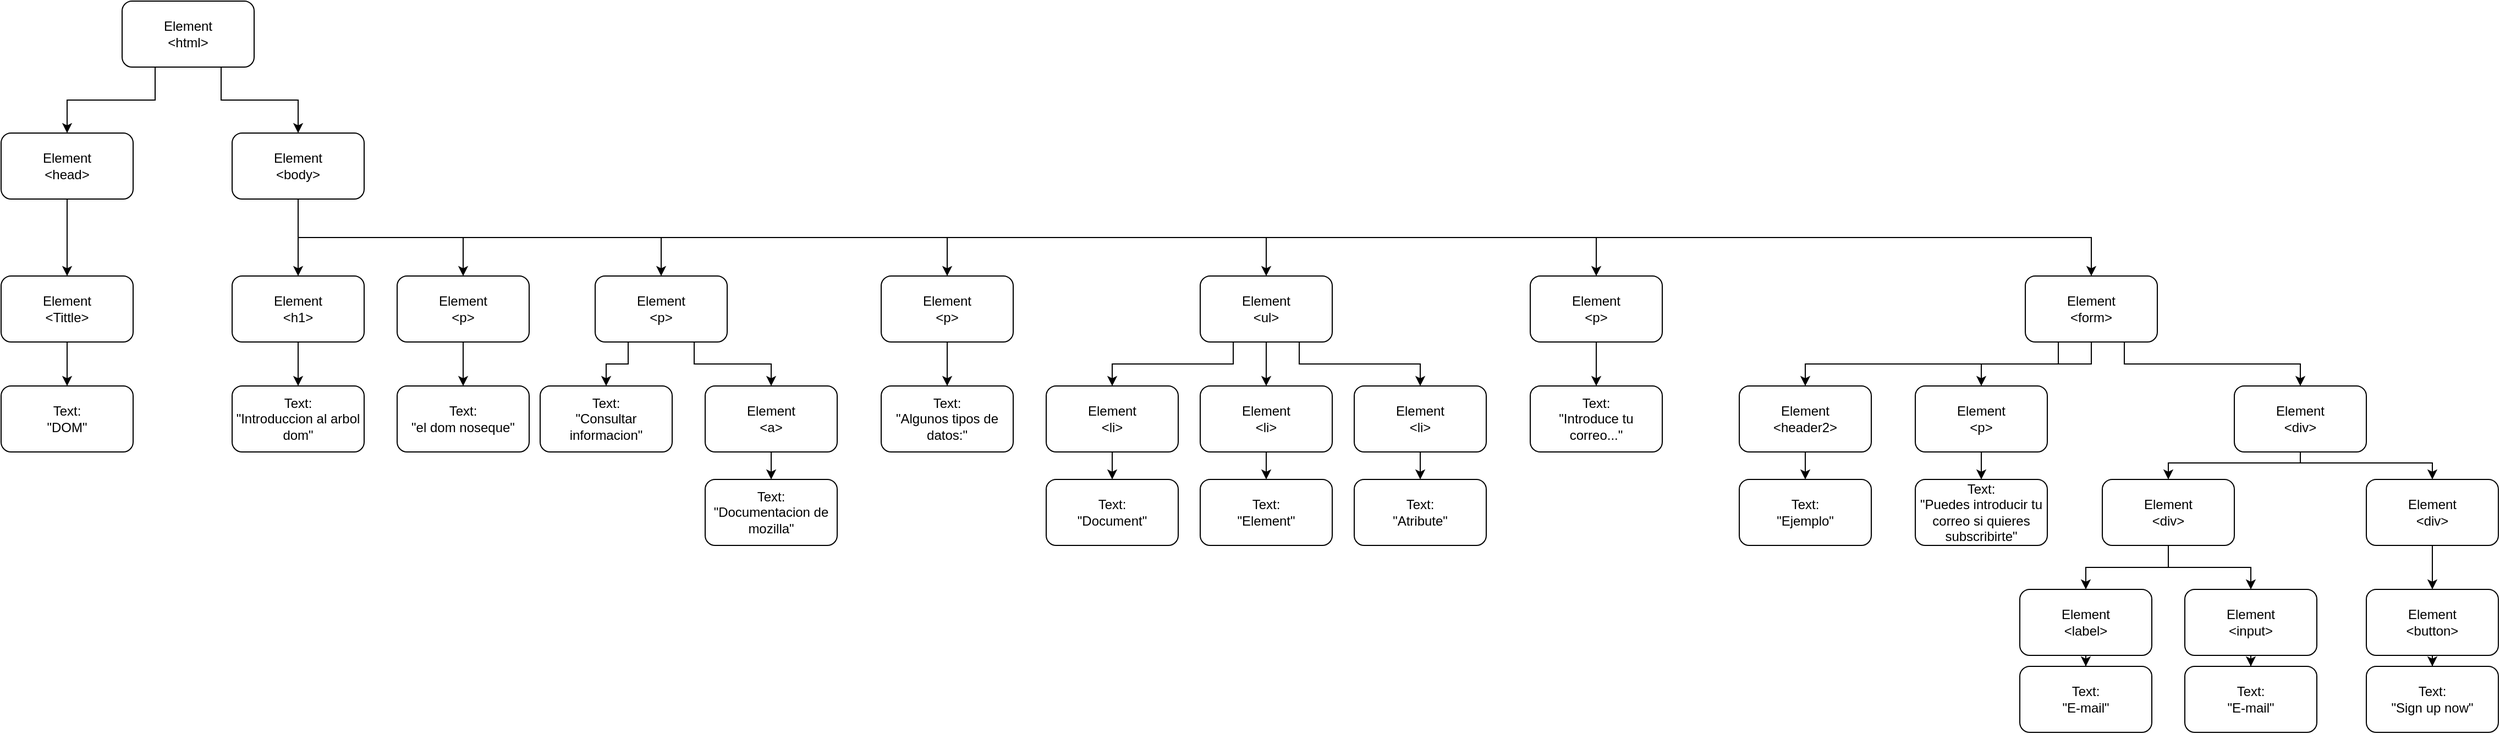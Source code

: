 <mxfile version="17.2.4" type="device"><diagram name="Page-1" id="42789a77-a242-8287-6e28-9cd8cfd52e62"><mxGraphModel dx="1662" dy="865" grid="1" gridSize="10" guides="1" tooltips="1" connect="1" arrows="1" fold="1" page="1" pageScale="1" pageWidth="1100" pageHeight="850" background="none" math="0" shadow="0"><root><mxCell id="0"/><mxCell id="1" parent="0"/><mxCell id="SZl1DyQYYQN8JNvElucx-47" style="edgeStyle=orthogonalEdgeStyle;rounded=0;orthogonalLoop=1;jettySize=auto;html=1;exitX=0.5;exitY=1;exitDx=0;exitDy=0;entryX=0.5;entryY=0;entryDx=0;entryDy=0;" edge="1" parent="1" source="bdHRZGffx59BT9oN9g3U-5" target="bdHRZGffx59BT9oN9g3U-9"><mxGeometry relative="1" as="geometry"/></mxCell><mxCell id="bdHRZGffx59BT9oN9g3U-5" value="&lt;div&gt;Element&lt;/div&gt;&amp;lt;Tittle&amp;gt;" style="rounded=1;whiteSpace=wrap;html=1;" parent="1" vertex="1"><mxGeometry x="290" y="310" width="120" height="60" as="geometry"/></mxCell><mxCell id="bdHRZGffx59BT9oN9g3U-11" style="edgeStyle=orthogonalEdgeStyle;rounded=0;orthogonalLoop=1;jettySize=auto;html=1;entryX=0.5;entryY=0;entryDx=0;entryDy=0;" parent="1" source="bdHRZGffx59BT9oN9g3U-7" edge="1"><mxGeometry relative="1" as="geometry"><mxPoint x="350" y="310" as="targetPoint"/></mxGeometry></mxCell><mxCell id="bdHRZGffx59BT9oN9g3U-7" value="&lt;div&gt;Element&lt;/div&gt;&lt;div&gt;&amp;lt;head&amp;gt;&lt;br&gt;&lt;/div&gt;" style="rounded=1;whiteSpace=wrap;html=1;" parent="1" vertex="1"><mxGeometry x="290" y="180" width="120" height="60" as="geometry"/></mxCell><mxCell id="bdHRZGffx59BT9oN9g3U-10" style="edgeStyle=orthogonalEdgeStyle;rounded=0;orthogonalLoop=1;jettySize=auto;html=1;exitX=0.25;exitY=1;exitDx=0;exitDy=0;entryX=0.5;entryY=0;entryDx=0;entryDy=0;" parent="1" source="bdHRZGffx59BT9oN9g3U-8" target="bdHRZGffx59BT9oN9g3U-7" edge="1"><mxGeometry relative="1" as="geometry"/></mxCell><mxCell id="bdHRZGffx59BT9oN9g3U-25" style="edgeStyle=orthogonalEdgeStyle;rounded=0;orthogonalLoop=1;jettySize=auto;html=1;exitX=0.75;exitY=1;exitDx=0;exitDy=0;entryX=0.5;entryY=0;entryDx=0;entryDy=0;" parent="1" source="bdHRZGffx59BT9oN9g3U-8" target="bdHRZGffx59BT9oN9g3U-14" edge="1"><mxGeometry relative="1" as="geometry"/></mxCell><mxCell id="bdHRZGffx59BT9oN9g3U-8" value="&lt;div&gt;Element&lt;/div&gt;&lt;div&gt;&amp;lt;html&amp;gt;&lt;br&gt;&lt;/div&gt;" style="rounded=1;whiteSpace=wrap;html=1;" parent="1" vertex="1"><mxGeometry x="400" y="60" width="120" height="60" as="geometry"/></mxCell><mxCell id="bdHRZGffx59BT9oN9g3U-9" value="&lt;div&gt;Text:&lt;/div&gt;&lt;div&gt;&quot;DOM&quot;&lt;br&gt;&lt;/div&gt;" style="rounded=1;whiteSpace=wrap;html=1;" parent="1" vertex="1"><mxGeometry x="290.0" y="410" width="120" height="60" as="geometry"/></mxCell><mxCell id="bdHRZGffx59BT9oN9g3U-18" style="edgeStyle=orthogonalEdgeStyle;rounded=0;orthogonalLoop=1;jettySize=auto;html=1;exitX=0.25;exitY=1;exitDx=0;exitDy=0;" parent="1" source="bdHRZGffx59BT9oN9g3U-12" target="bdHRZGffx59BT9oN9g3U-17" edge="1"><mxGeometry relative="1" as="geometry"><Array as="points"><mxPoint x="560" y="370"/></Array></mxGeometry></mxCell><mxCell id="bdHRZGffx59BT9oN9g3U-12" value="&lt;div&gt;Element&lt;/div&gt;&amp;lt;h1&amp;gt;" style="rounded=1;whiteSpace=wrap;html=1;" parent="1" vertex="1"><mxGeometry x="500" y="310" width="120" height="60" as="geometry"/></mxCell><mxCell id="bdHRZGffx59BT9oN9g3U-13" style="edgeStyle=orthogonalEdgeStyle;rounded=0;orthogonalLoop=1;jettySize=auto;html=1;entryX=0.5;entryY=0;entryDx=0;entryDy=0;" parent="1" source="bdHRZGffx59BT9oN9g3U-14" edge="1"><mxGeometry relative="1" as="geometry"><mxPoint x="560" y="310" as="targetPoint"/></mxGeometry></mxCell><mxCell id="SZl1DyQYYQN8JNvElucx-31" style="edgeStyle=orthogonalEdgeStyle;rounded=0;orthogonalLoop=1;jettySize=auto;html=1;exitX=0.5;exitY=1;exitDx=0;exitDy=0;entryX=0.5;entryY=0;entryDx=0;entryDy=0;" edge="1" parent="1" source="bdHRZGffx59BT9oN9g3U-14" target="bdHRZGffx59BT9oN9g3U-20"><mxGeometry relative="1" as="geometry"/></mxCell><mxCell id="SZl1DyQYYQN8JNvElucx-32" style="edgeStyle=orthogonalEdgeStyle;rounded=0;orthogonalLoop=1;jettySize=auto;html=1;exitX=0.5;exitY=1;exitDx=0;exitDy=0;entryX=0.5;entryY=0;entryDx=0;entryDy=0;" edge="1" parent="1" source="bdHRZGffx59BT9oN9g3U-14" target="bdHRZGffx59BT9oN9g3U-29"><mxGeometry relative="1" as="geometry"/></mxCell><mxCell id="SZl1DyQYYQN8JNvElucx-43" style="edgeStyle=orthogonalEdgeStyle;rounded=0;orthogonalLoop=1;jettySize=auto;html=1;exitX=0.5;exitY=1;exitDx=0;exitDy=0;" edge="1" parent="1" source="bdHRZGffx59BT9oN9g3U-14" target="bdHRZGffx59BT9oN9g3U-35"><mxGeometry relative="1" as="geometry"/></mxCell><mxCell id="SZl1DyQYYQN8JNvElucx-44" style="edgeStyle=orthogonalEdgeStyle;rounded=0;orthogonalLoop=1;jettySize=auto;html=1;exitX=0.5;exitY=1;exitDx=0;exitDy=0;entryX=0.5;entryY=0;entryDx=0;entryDy=0;" edge="1" parent="1" source="bdHRZGffx59BT9oN9g3U-14" target="bdHRZGffx59BT9oN9g3U-38"><mxGeometry relative="1" as="geometry"/></mxCell><mxCell id="SZl1DyQYYQN8JNvElucx-45" style="edgeStyle=orthogonalEdgeStyle;rounded=0;orthogonalLoop=1;jettySize=auto;html=1;exitX=0.5;exitY=1;exitDx=0;exitDy=0;" edge="1" parent="1" source="bdHRZGffx59BT9oN9g3U-14" target="bdHRZGffx59BT9oN9g3U-58"><mxGeometry relative="1" as="geometry"/></mxCell><mxCell id="SZl1DyQYYQN8JNvElucx-46" style="edgeStyle=orthogonalEdgeStyle;rounded=0;orthogonalLoop=1;jettySize=auto;html=1;exitX=0.5;exitY=1;exitDx=0;exitDy=0;entryX=0.5;entryY=0;entryDx=0;entryDy=0;" edge="1" parent="1" source="bdHRZGffx59BT9oN9g3U-14" target="bdHRZGffx59BT9oN9g3U-62"><mxGeometry relative="1" as="geometry"/></mxCell><mxCell id="bdHRZGffx59BT9oN9g3U-14" value="&lt;div&gt;Element&lt;/div&gt;&lt;div&gt;&amp;lt;body&amp;gt;&lt;br&gt;&lt;/div&gt;" style="rounded=1;whiteSpace=wrap;html=1;" parent="1" vertex="1"><mxGeometry x="500" y="180" width="120" height="60" as="geometry"/></mxCell><mxCell id="bdHRZGffx59BT9oN9g3U-17" value="&lt;div&gt;Text:&lt;/div&gt;&lt;div&gt;&quot;Introduccion al arbol dom&quot;&lt;br&gt;&lt;/div&gt;" style="rounded=1;whiteSpace=wrap;html=1;" parent="1" vertex="1"><mxGeometry x="500" y="410" width="120" height="60" as="geometry"/></mxCell><mxCell id="bdHRZGffx59BT9oN9g3U-19" style="edgeStyle=orthogonalEdgeStyle;rounded=0;orthogonalLoop=1;jettySize=auto;html=1;exitX=0.25;exitY=1;exitDx=0;exitDy=0;" parent="1" source="bdHRZGffx59BT9oN9g3U-20" target="bdHRZGffx59BT9oN9g3U-21" edge="1"><mxGeometry relative="1" as="geometry"><Array as="points"><mxPoint x="710" y="370"/></Array></mxGeometry></mxCell><mxCell id="bdHRZGffx59BT9oN9g3U-20" value="&lt;div&gt;Element&lt;/div&gt;&amp;lt;p&amp;gt;" style="rounded=1;whiteSpace=wrap;html=1;" parent="1" vertex="1"><mxGeometry x="650" y="310" width="120" height="60" as="geometry"/></mxCell><mxCell id="bdHRZGffx59BT9oN9g3U-21" value="&lt;div&gt;Text:&lt;/div&gt;&lt;div&gt;&quot;el dom noseque&quot;&lt;br&gt;&lt;/div&gt;" style="rounded=1;whiteSpace=wrap;html=1;" parent="1" vertex="1"><mxGeometry x="650" y="410" width="120" height="60" as="geometry"/></mxCell><mxCell id="bdHRZGffx59BT9oN9g3U-28" style="edgeStyle=orthogonalEdgeStyle;rounded=0;orthogonalLoop=1;jettySize=auto;html=1;exitX=0.25;exitY=1;exitDx=0;exitDy=0;" parent="1" source="bdHRZGffx59BT9oN9g3U-29" target="bdHRZGffx59BT9oN9g3U-30" edge="1"><mxGeometry relative="1" as="geometry"/></mxCell><mxCell id="SZl1DyQYYQN8JNvElucx-34" style="edgeStyle=orthogonalEdgeStyle;rounded=0;orthogonalLoop=1;jettySize=auto;html=1;exitX=0.75;exitY=1;exitDx=0;exitDy=0;" edge="1" parent="1" source="bdHRZGffx59BT9oN9g3U-29" target="bdHRZGffx59BT9oN9g3U-32"><mxGeometry relative="1" as="geometry"/></mxCell><mxCell id="bdHRZGffx59BT9oN9g3U-29" value="&lt;div&gt;Element&lt;/div&gt;&amp;lt;p&amp;gt;" style="rounded=1;whiteSpace=wrap;html=1;" parent="1" vertex="1"><mxGeometry x="830" y="310" width="120" height="60" as="geometry"/></mxCell><mxCell id="bdHRZGffx59BT9oN9g3U-30" value="&lt;div&gt;Text:&lt;/div&gt;&lt;div&gt;&quot;Consultar informacion&quot;&lt;br&gt;&lt;/div&gt;" style="rounded=1;whiteSpace=wrap;html=1;" parent="1" vertex="1"><mxGeometry x="780" y="410" width="120" height="60" as="geometry"/></mxCell><mxCell id="SZl1DyQYYQN8JNvElucx-35" style="edgeStyle=orthogonalEdgeStyle;rounded=0;orthogonalLoop=1;jettySize=auto;html=1;exitX=0.5;exitY=1;exitDx=0;exitDy=0;entryX=0.5;entryY=0;entryDx=0;entryDy=0;" edge="1" parent="1" source="bdHRZGffx59BT9oN9g3U-32" target="bdHRZGffx59BT9oN9g3U-33"><mxGeometry relative="1" as="geometry"/></mxCell><mxCell id="bdHRZGffx59BT9oN9g3U-32" value="&lt;div&gt;Element&lt;/div&gt;&amp;lt;a&amp;gt;" style="rounded=1;whiteSpace=wrap;html=1;" parent="1" vertex="1"><mxGeometry x="930" y="410" width="120" height="60" as="geometry"/></mxCell><mxCell id="bdHRZGffx59BT9oN9g3U-33" value="&lt;div&gt;Text:&lt;/div&gt;&lt;div&gt;&quot;Documentacion de mozilla&quot;&lt;br&gt;&lt;/div&gt;" style="rounded=1;whiteSpace=wrap;html=1;" parent="1" vertex="1"><mxGeometry x="930" y="495" width="120" height="60" as="geometry"/></mxCell><mxCell id="bdHRZGffx59BT9oN9g3U-34" style="edgeStyle=orthogonalEdgeStyle;rounded=0;orthogonalLoop=1;jettySize=auto;html=1;exitX=0.5;exitY=1;exitDx=0;exitDy=0;" parent="1" source="bdHRZGffx59BT9oN9g3U-35" target="bdHRZGffx59BT9oN9g3U-36" edge="1"><mxGeometry relative="1" as="geometry"/></mxCell><mxCell id="bdHRZGffx59BT9oN9g3U-35" value="&lt;div&gt;Element&lt;/div&gt;&amp;lt;p&amp;gt;" style="rounded=1;whiteSpace=wrap;html=1;" parent="1" vertex="1"><mxGeometry x="1090" y="310" width="120" height="60" as="geometry"/></mxCell><mxCell id="bdHRZGffx59BT9oN9g3U-36" value="&lt;div&gt;Text:&lt;/div&gt;&lt;div&gt;&quot;Algunos tipos de datos:&quot;&lt;br&gt;&lt;/div&gt;" style="rounded=1;whiteSpace=wrap;html=1;" parent="1" vertex="1"><mxGeometry x="1090" y="410" width="120" height="60" as="geometry"/></mxCell><mxCell id="bdHRZGffx59BT9oN9g3U-37" style="edgeStyle=orthogonalEdgeStyle;rounded=0;orthogonalLoop=1;jettySize=auto;html=1;exitX=0.25;exitY=1;exitDx=0;exitDy=0;" parent="1" source="bdHRZGffx59BT9oN9g3U-38" target="bdHRZGffx59BT9oN9g3U-39" edge="1"><mxGeometry relative="1" as="geometry"/></mxCell><mxCell id="bdHRZGffx59BT9oN9g3U-54" style="edgeStyle=orthogonalEdgeStyle;rounded=0;orthogonalLoop=1;jettySize=auto;html=1;exitX=0.5;exitY=1;exitDx=0;exitDy=0;entryX=0.5;entryY=0;entryDx=0;entryDy=0;" parent="1" source="bdHRZGffx59BT9oN9g3U-38" target="bdHRZGffx59BT9oN9g3U-52" edge="1"><mxGeometry relative="1" as="geometry"/></mxCell><mxCell id="bdHRZGffx59BT9oN9g3U-55" style="edgeStyle=orthogonalEdgeStyle;rounded=0;orthogonalLoop=1;jettySize=auto;html=1;exitX=0.75;exitY=1;exitDx=0;exitDy=0;" parent="1" source="bdHRZGffx59BT9oN9g3U-38" target="bdHRZGffx59BT9oN9g3U-49" edge="1"><mxGeometry relative="1" as="geometry"/></mxCell><mxCell id="bdHRZGffx59BT9oN9g3U-38" value="&lt;div&gt;Element&lt;/div&gt;&amp;lt;ul&amp;gt;" style="rounded=1;whiteSpace=wrap;html=1;" parent="1" vertex="1"><mxGeometry x="1380" y="310" width="120" height="60" as="geometry"/></mxCell><mxCell id="bdHRZGffx59BT9oN9g3U-47" style="edgeStyle=orthogonalEdgeStyle;rounded=0;orthogonalLoop=1;jettySize=auto;html=1;exitX=0.5;exitY=1;exitDx=0;exitDy=0;" parent="1" source="bdHRZGffx59BT9oN9g3U-39" target="bdHRZGffx59BT9oN9g3U-45" edge="1"><mxGeometry relative="1" as="geometry"/></mxCell><mxCell id="bdHRZGffx59BT9oN9g3U-39" value="&lt;div&gt;Element&lt;/div&gt;&lt;div&gt;&amp;lt;li&amp;gt;&lt;br&gt;&lt;/div&gt;" style="rounded=1;whiteSpace=wrap;html=1;" parent="1" vertex="1"><mxGeometry x="1240" y="410" width="120" height="60" as="geometry"/></mxCell><mxCell id="bdHRZGffx59BT9oN9g3U-45" value="&lt;div&gt;Text:&lt;/div&gt;&lt;div&gt;&quot;Document&quot;&lt;br&gt;&lt;/div&gt;" style="rounded=1;whiteSpace=wrap;html=1;" parent="1" vertex="1"><mxGeometry x="1240" y="495" width="120" height="60" as="geometry"/></mxCell><mxCell id="bdHRZGffx59BT9oN9g3U-48" style="edgeStyle=orthogonalEdgeStyle;rounded=0;orthogonalLoop=1;jettySize=auto;html=1;exitX=0.5;exitY=1;exitDx=0;exitDy=0;" parent="1" source="bdHRZGffx59BT9oN9g3U-49" target="bdHRZGffx59BT9oN9g3U-50" edge="1"><mxGeometry relative="1" as="geometry"/></mxCell><mxCell id="bdHRZGffx59BT9oN9g3U-49" value="&lt;div&gt;Element&lt;/div&gt;&lt;div&gt;&amp;lt;li&amp;gt;&lt;br&gt;&lt;/div&gt;" style="rounded=1;whiteSpace=wrap;html=1;" parent="1" vertex="1"><mxGeometry x="1520" y="410" width="120" height="60" as="geometry"/></mxCell><mxCell id="bdHRZGffx59BT9oN9g3U-50" value="&lt;div&gt;Text:&lt;/div&gt;&lt;div&gt;&quot;Atribute&quot;&lt;br&gt;&lt;/div&gt;" style="rounded=1;whiteSpace=wrap;html=1;" parent="1" vertex="1"><mxGeometry x="1520" y="495" width="120" height="60" as="geometry"/></mxCell><mxCell id="bdHRZGffx59BT9oN9g3U-51" style="edgeStyle=orthogonalEdgeStyle;rounded=0;orthogonalLoop=1;jettySize=auto;html=1;exitX=0.5;exitY=1;exitDx=0;exitDy=0;" parent="1" source="bdHRZGffx59BT9oN9g3U-52" target="bdHRZGffx59BT9oN9g3U-53" edge="1"><mxGeometry relative="1" as="geometry"/></mxCell><mxCell id="bdHRZGffx59BT9oN9g3U-52" value="&lt;div&gt;Element&lt;/div&gt;&lt;div&gt;&amp;lt;li&amp;gt;&lt;br&gt;&lt;/div&gt;" style="rounded=1;whiteSpace=wrap;html=1;" parent="1" vertex="1"><mxGeometry x="1380" y="410" width="120" height="60" as="geometry"/></mxCell><mxCell id="bdHRZGffx59BT9oN9g3U-53" value="&lt;div&gt;Text:&lt;/div&gt;&lt;div&gt;&quot;Element&quot;&lt;br&gt;&lt;/div&gt;" style="rounded=1;whiteSpace=wrap;html=1;" parent="1" vertex="1"><mxGeometry x="1380" y="495" width="120" height="60" as="geometry"/></mxCell><mxCell id="bdHRZGffx59BT9oN9g3U-57" style="edgeStyle=orthogonalEdgeStyle;rounded=0;orthogonalLoop=1;jettySize=auto;html=1;exitX=0.25;exitY=1;exitDx=0;exitDy=0;" parent="1" source="bdHRZGffx59BT9oN9g3U-58" target="bdHRZGffx59BT9oN9g3U-59" edge="1"><mxGeometry relative="1" as="geometry"><Array as="points"><mxPoint x="1740" y="370"/></Array></mxGeometry></mxCell><mxCell id="bdHRZGffx59BT9oN9g3U-58" value="&lt;div&gt;Element&lt;/div&gt;&amp;lt;p&amp;gt;" style="rounded=1;whiteSpace=wrap;html=1;" parent="1" vertex="1"><mxGeometry x="1680" y="310" width="120" height="60" as="geometry"/></mxCell><mxCell id="bdHRZGffx59BT9oN9g3U-59" value="&lt;div&gt;Text:&lt;/div&gt;&lt;div&gt;&quot;Introduce tu correo...&quot;&lt;br&gt;&lt;/div&gt;" style="rounded=1;whiteSpace=wrap;html=1;" parent="1" vertex="1"><mxGeometry x="1680" y="410" width="120" height="60" as="geometry"/></mxCell><mxCell id="bdHRZGffx59BT9oN9g3U-61" style="edgeStyle=orthogonalEdgeStyle;rounded=0;orthogonalLoop=1;jettySize=auto;html=1;exitX=0.25;exitY=1;exitDx=0;exitDy=0;" parent="1" source="bdHRZGffx59BT9oN9g3U-62" target="bdHRZGffx59BT9oN9g3U-63" edge="1"><mxGeometry relative="1" as="geometry"/></mxCell><mxCell id="SZl1DyQYYQN8JNvElucx-30" style="edgeStyle=orthogonalEdgeStyle;rounded=0;orthogonalLoop=1;jettySize=auto;html=1;exitX=0.75;exitY=1;exitDx=0;exitDy=0;" edge="1" parent="1" source="bdHRZGffx59BT9oN9g3U-62" target="SZl1DyQYYQN8JNvElucx-5"><mxGeometry relative="1" as="geometry"/></mxCell><mxCell id="SZl1DyQYYQN8JNvElucx-38" style="edgeStyle=orthogonalEdgeStyle;rounded=0;orthogonalLoop=1;jettySize=auto;html=1;exitX=0.5;exitY=1;exitDx=0;exitDy=0;entryX=0.5;entryY=0;entryDx=0;entryDy=0;" edge="1" parent="1" source="bdHRZGffx59BT9oN9g3U-62" target="SZl1DyQYYQN8JNvElucx-4"><mxGeometry relative="1" as="geometry"/></mxCell><mxCell id="bdHRZGffx59BT9oN9g3U-62" value="&lt;div&gt;Element&lt;/div&gt;&amp;lt;form&amp;gt;" style="rounded=1;whiteSpace=wrap;html=1;" parent="1" vertex="1"><mxGeometry x="2130" y="310" width="120" height="60" as="geometry"/></mxCell><mxCell id="SZl1DyQYYQN8JNvElucx-36" style="edgeStyle=orthogonalEdgeStyle;rounded=0;orthogonalLoop=1;jettySize=auto;html=1;exitX=0.5;exitY=1;exitDx=0;exitDy=0;entryX=0.5;entryY=0;entryDx=0;entryDy=0;" edge="1" parent="1" source="bdHRZGffx59BT9oN9g3U-63" target="bdHRZGffx59BT9oN9g3U-65"><mxGeometry relative="1" as="geometry"/></mxCell><mxCell id="bdHRZGffx59BT9oN9g3U-63" value="&lt;div&gt;Element&lt;/div&gt;&lt;div&gt;&amp;lt;header2&amp;gt;&lt;br&gt;&lt;/div&gt;" style="rounded=1;whiteSpace=wrap;html=1;" parent="1" vertex="1"><mxGeometry x="1870" y="410" width="120" height="60" as="geometry"/></mxCell><mxCell id="bdHRZGffx59BT9oN9g3U-65" value="&lt;div&gt;Text:&lt;/div&gt;&lt;div&gt;&quot;Ejemplo&quot;&lt;br&gt;&lt;/div&gt;" style="rounded=1;whiteSpace=wrap;html=1;" parent="1" vertex="1"><mxGeometry x="1870" y="495" width="120" height="60" as="geometry"/></mxCell><mxCell id="bdHRZGffx59BT9oN9g3U-66" value="&lt;div&gt;Text:&lt;/div&gt;&lt;div&gt;&quot;Puedes introducir tu correo si quieres subscribirte&quot;&lt;br&gt;&lt;/div&gt;" style="rounded=1;whiteSpace=wrap;html=1;" parent="1" vertex="1"><mxGeometry x="2030" y="495" width="120" height="60" as="geometry"/></mxCell><mxCell id="SZl1DyQYYQN8JNvElucx-37" style="edgeStyle=orthogonalEdgeStyle;rounded=0;orthogonalLoop=1;jettySize=auto;html=1;exitX=0.5;exitY=1;exitDx=0;exitDy=0;" edge="1" parent="1" source="SZl1DyQYYQN8JNvElucx-4" target="bdHRZGffx59BT9oN9g3U-66"><mxGeometry relative="1" as="geometry"/></mxCell><mxCell id="SZl1DyQYYQN8JNvElucx-4" value="&lt;div&gt;Element&lt;/div&gt;&amp;lt;p&amp;gt;" style="rounded=1;whiteSpace=wrap;html=1;" vertex="1" parent="1"><mxGeometry x="2030" y="410" width="120" height="60" as="geometry"/></mxCell><mxCell id="SZl1DyQYYQN8JNvElucx-40" style="edgeStyle=orthogonalEdgeStyle;rounded=0;orthogonalLoop=1;jettySize=auto;html=1;exitX=0.5;exitY=1;exitDx=0;exitDy=0;entryX=0.5;entryY=0;entryDx=0;entryDy=0;" edge="1" parent="1" source="SZl1DyQYYQN8JNvElucx-5" target="SZl1DyQYYQN8JNvElucx-7"><mxGeometry relative="1" as="geometry"><Array as="points"><mxPoint x="2380" y="480"/><mxPoint x="2260" y="480"/></Array></mxGeometry></mxCell><mxCell id="SZl1DyQYYQN8JNvElucx-41" style="edgeStyle=orthogonalEdgeStyle;rounded=0;orthogonalLoop=1;jettySize=auto;html=1;exitX=0.5;exitY=1;exitDx=0;exitDy=0;entryX=0.5;entryY=0;entryDx=0;entryDy=0;" edge="1" parent="1" source="SZl1DyQYYQN8JNvElucx-5" target="SZl1DyQYYQN8JNvElucx-21"><mxGeometry relative="1" as="geometry"><Array as="points"><mxPoint x="2380" y="480"/><mxPoint x="2500" y="480"/></Array></mxGeometry></mxCell><mxCell id="SZl1DyQYYQN8JNvElucx-5" value="&lt;div&gt;Element&lt;/div&gt;&amp;lt;div&amp;gt;" style="rounded=1;whiteSpace=wrap;html=1;" vertex="1" parent="1"><mxGeometry x="2320" y="410" width="120" height="60" as="geometry"/></mxCell><mxCell id="SZl1DyQYYQN8JNvElucx-12" style="edgeStyle=orthogonalEdgeStyle;rounded=0;orthogonalLoop=1;jettySize=auto;html=1;exitX=0.5;exitY=1;exitDx=0;exitDy=0;entryX=0.5;entryY=0;entryDx=0;entryDy=0;" edge="1" parent="1" source="SZl1DyQYYQN8JNvElucx-7" target="SZl1DyQYYQN8JNvElucx-8"><mxGeometry relative="1" as="geometry"/></mxCell><mxCell id="SZl1DyQYYQN8JNvElucx-18" style="edgeStyle=orthogonalEdgeStyle;rounded=0;orthogonalLoop=1;jettySize=auto;html=1;exitX=0.5;exitY=1;exitDx=0;exitDy=0;entryX=0.5;entryY=0;entryDx=0;entryDy=0;" edge="1" parent="1" source="SZl1DyQYYQN8JNvElucx-7" target="SZl1DyQYYQN8JNvElucx-16"><mxGeometry relative="1" as="geometry"/></mxCell><mxCell id="SZl1DyQYYQN8JNvElucx-7" value="&lt;div&gt;Element&lt;/div&gt;&amp;lt;div&amp;gt;" style="rounded=1;whiteSpace=wrap;html=1;" vertex="1" parent="1"><mxGeometry x="2200" y="495" width="120" height="60" as="geometry"/></mxCell><mxCell id="SZl1DyQYYQN8JNvElucx-13" style="edgeStyle=orthogonalEdgeStyle;rounded=0;orthogonalLoop=1;jettySize=auto;html=1;" edge="1" parent="1" source="SZl1DyQYYQN8JNvElucx-8" target="SZl1DyQYYQN8JNvElucx-9"><mxGeometry relative="1" as="geometry"/></mxCell><mxCell id="SZl1DyQYYQN8JNvElucx-8" value="&lt;div&gt;Element&lt;/div&gt;&amp;lt;label&amp;gt;" style="rounded=1;whiteSpace=wrap;html=1;" vertex="1" parent="1"><mxGeometry x="2125" y="595" width="120" height="60" as="geometry"/></mxCell><mxCell id="SZl1DyQYYQN8JNvElucx-9" value="&lt;div&gt;Text:&lt;/div&gt;&lt;div&gt;&quot;E-mail&quot;&lt;br&gt;&lt;/div&gt;" style="rounded=1;whiteSpace=wrap;html=1;" vertex="1" parent="1"><mxGeometry x="2125" y="665" width="120" height="60" as="geometry"/></mxCell><mxCell id="SZl1DyQYYQN8JNvElucx-15" style="edgeStyle=orthogonalEdgeStyle;rounded=0;orthogonalLoop=1;jettySize=auto;html=1;" edge="1" parent="1" source="SZl1DyQYYQN8JNvElucx-16" target="SZl1DyQYYQN8JNvElucx-17"><mxGeometry relative="1" as="geometry"/></mxCell><mxCell id="SZl1DyQYYQN8JNvElucx-16" value="&lt;div&gt;Element&lt;/div&gt;&amp;lt;input&amp;gt;" style="rounded=1;whiteSpace=wrap;html=1;" vertex="1" parent="1"><mxGeometry x="2275" y="595" width="120" height="60" as="geometry"/></mxCell><mxCell id="SZl1DyQYYQN8JNvElucx-17" value="&lt;div&gt;Text:&lt;/div&gt;&lt;div&gt;&quot;E-mail&quot;&lt;br&gt;&lt;/div&gt;" style="rounded=1;whiteSpace=wrap;html=1;" vertex="1" parent="1"><mxGeometry x="2275" y="665" width="120" height="60" as="geometry"/></mxCell><mxCell id="SZl1DyQYYQN8JNvElucx-42" style="edgeStyle=orthogonalEdgeStyle;rounded=0;orthogonalLoop=1;jettySize=auto;html=1;exitX=0.5;exitY=1;exitDx=0;exitDy=0;entryX=0.5;entryY=0;entryDx=0;entryDy=0;" edge="1" parent="1" source="SZl1DyQYYQN8JNvElucx-21" target="SZl1DyQYYQN8JNvElucx-23"><mxGeometry relative="1" as="geometry"/></mxCell><mxCell id="SZl1DyQYYQN8JNvElucx-21" value="&lt;div&gt;Element&lt;/div&gt;&amp;lt;div&amp;gt;" style="rounded=1;whiteSpace=wrap;html=1;" vertex="1" parent="1"><mxGeometry x="2440" y="495" width="120" height="60" as="geometry"/></mxCell><mxCell id="SZl1DyQYYQN8JNvElucx-22" style="edgeStyle=orthogonalEdgeStyle;rounded=0;orthogonalLoop=1;jettySize=auto;html=1;" edge="1" parent="1" source="SZl1DyQYYQN8JNvElucx-23" target="SZl1DyQYYQN8JNvElucx-24"><mxGeometry relative="1" as="geometry"/></mxCell><mxCell id="SZl1DyQYYQN8JNvElucx-23" value="&lt;div&gt;Element&lt;/div&gt;&amp;lt;button&amp;gt;" style="rounded=1;whiteSpace=wrap;html=1;" vertex="1" parent="1"><mxGeometry x="2440" y="595" width="120" height="60" as="geometry"/></mxCell><mxCell id="SZl1DyQYYQN8JNvElucx-24" value="&lt;div&gt;Text:&lt;/div&gt;&lt;div&gt;&quot;Sign up now&quot;&lt;br&gt;&lt;/div&gt;" style="rounded=1;whiteSpace=wrap;html=1;" vertex="1" parent="1"><mxGeometry x="2440" y="665" width="120" height="60" as="geometry"/></mxCell></root></mxGraphModel></diagram></mxfile>